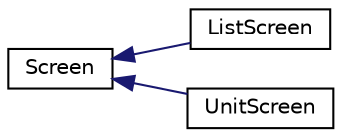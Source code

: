 digraph "Graphical Class Hierarchy"
{
  edge [fontname="Helvetica",fontsize="10",labelfontname="Helvetica",labelfontsize="10"];
  node [fontname="Helvetica",fontsize="10",shape=record];
  rankdir="LR";
  Node0 [label="Screen",height=0.2,width=0.4,color="black", fillcolor="white", style="filled",URL="$classScreen.html",tooltip="Class representing one screen. "];
  Node0 -> Node1 [dir="back",color="midnightblue",fontsize="10",style="solid",fontname="Helvetica"];
  Node1 [label="ListScreen",height=0.2,width=0.4,color="black", fillcolor="white", style="filled",URL="$classListScreen.html",tooltip="Unit screen. "];
  Node0 -> Node2 [dir="back",color="midnightblue",fontsize="10",style="solid",fontname="Helvetica"];
  Node2 [label="UnitScreen",height=0.2,width=0.4,color="black", fillcolor="white", style="filled",URL="$classUnitScreen.html",tooltip="Unit screen. "];
}
